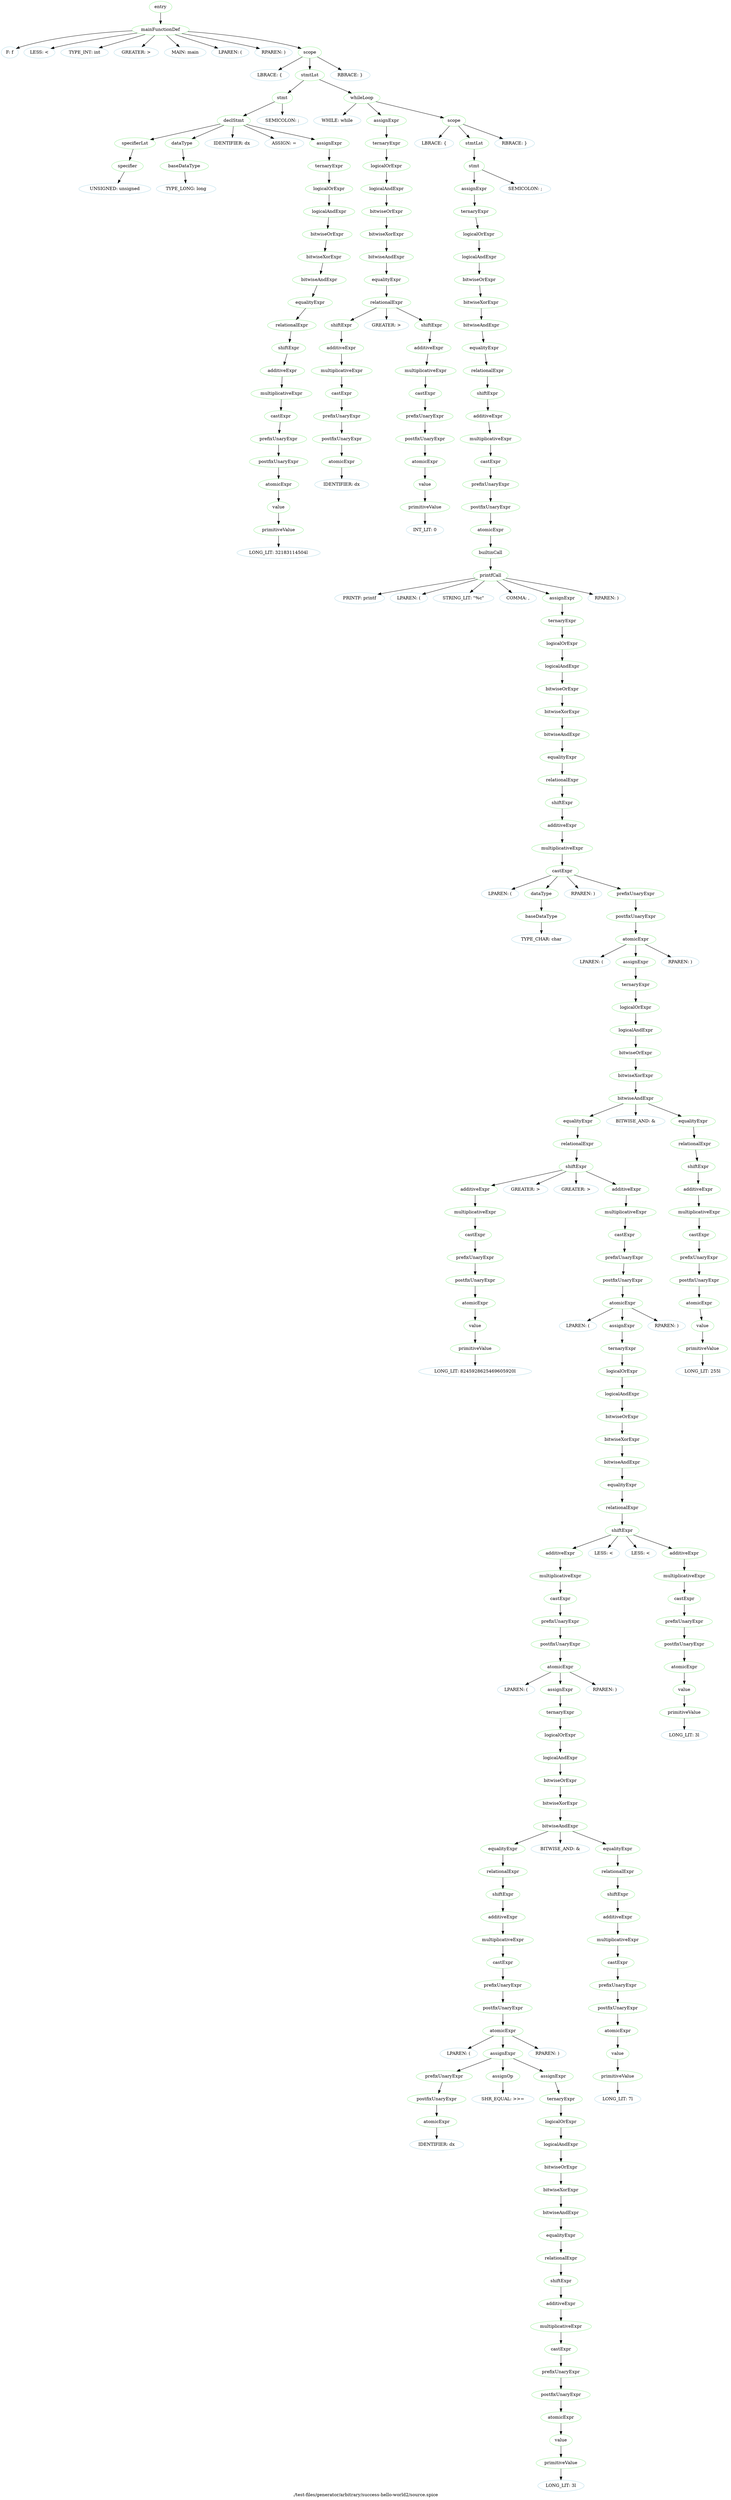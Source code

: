 digraph {
 rankdir="TB";
 label="./test-files/generator/arbitrary/success-hello-world2/source.spice";
 L3C0_entry [color="lightgreen",label="entry"];
 L3C0_mainFunctionDef [color="lightgreen",label="mainFunctionDef"];
 L3C0_entry -> L3C0_mainFunctionDef;
 L3C0 [color="lightblue",label="F: f"];
 L3C0_mainFunctionDef -> L3C0
 L3C1 [color="lightblue",label="LESS: <"];
 L3C0_mainFunctionDef -> L3C1
 L3C2 [color="lightblue",label="TYPE_INT: int"];
 L3C0_mainFunctionDef -> L3C2
 L3C5 [color="lightblue",label="GREATER: >"];
 L3C0_mainFunctionDef -> L3C5
 L3C7 [color="lightblue",label="MAIN: main"];
 L3C0_mainFunctionDef -> L3C7
 L3C11 [color="lightblue",label="LPAREN: ("];
 L3C0_mainFunctionDef -> L3C11
 L3C12 [color="lightblue",label="RPAREN: )"];
 L3C0_mainFunctionDef -> L3C12
 L3C14_scope [color="lightgreen",label="scope"];
 L3C0_mainFunctionDef -> L3C14_scope;
 L3C14 [color="lightblue",label="LBRACE: {"];
 L3C14_scope -> L3C14
 L4C4_stmtLst [color="lightgreen",label="stmtLst"];
 L3C14_scope -> L4C4_stmtLst;
 L4C4_stmt [color="lightgreen",label="stmt"];
 L4C4_stmtLst -> L4C4_stmt;
 L4C4_declStmt [color="lightgreen",label="declStmt"];
 L4C4_stmt -> L4C4_declStmt;
 L4C4_specifierLst [color="lightgreen",label="specifierLst"];
 L4C4_declStmt -> L4C4_specifierLst;
 L4C4_specifier [color="lightgreen",label="specifier"];
 L4C4_specifierLst -> L4C4_specifier;
 L4C4 [color="lightblue",label="UNSIGNED: unsigned"];
 L4C4_specifier -> L4C4
 L4C13_dataType [color="lightgreen",label="dataType"];
 L4C4_declStmt -> L4C13_dataType;
 L4C13_baseDataType [color="lightgreen",label="baseDataType"];
 L4C13_dataType -> L4C13_baseDataType;
 L4C13 [color="lightblue",label="TYPE_LONG: long"];
 L4C13_baseDataType -> L4C13
 L4C18 [color="lightblue",label="IDENTIFIER: dx"];
 L4C4_declStmt -> L4C18
 L4C21 [color="lightblue",label="ASSIGN: ="];
 L4C4_declStmt -> L4C21
 L4C23_assignExpr [color="lightgreen",label="assignExpr"];
 L4C4_declStmt -> L4C23_assignExpr;
 L4C23_ternaryExpr [color="lightgreen",label="ternaryExpr"];
 L4C23_assignExpr -> L4C23_ternaryExpr;
 L4C23_logicalOrExpr [color="lightgreen",label="logicalOrExpr"];
 L4C23_ternaryExpr -> L4C23_logicalOrExpr;
 L4C23_logicalAndExpr [color="lightgreen",label="logicalAndExpr"];
 L4C23_logicalOrExpr -> L4C23_logicalAndExpr;
 L4C23_bitwiseOrExpr [color="lightgreen",label="bitwiseOrExpr"];
 L4C23_logicalAndExpr -> L4C23_bitwiseOrExpr;
 L4C23_bitwiseXorExpr [color="lightgreen",label="bitwiseXorExpr"];
 L4C23_bitwiseOrExpr -> L4C23_bitwiseXorExpr;
 L4C23_bitwiseAndExpr [color="lightgreen",label="bitwiseAndExpr"];
 L4C23_bitwiseXorExpr -> L4C23_bitwiseAndExpr;
 L4C23_equalityExpr [color="lightgreen",label="equalityExpr"];
 L4C23_bitwiseAndExpr -> L4C23_equalityExpr;
 L4C23_relationalExpr [color="lightgreen",label="relationalExpr"];
 L4C23_equalityExpr -> L4C23_relationalExpr;
 L4C23_shiftExpr [color="lightgreen",label="shiftExpr"];
 L4C23_relationalExpr -> L4C23_shiftExpr;
 L4C23_additiveExpr [color="lightgreen",label="additiveExpr"];
 L4C23_shiftExpr -> L4C23_additiveExpr;
 L4C23_multiplicativeExpr [color="lightgreen",label="multiplicativeExpr"];
 L4C23_additiveExpr -> L4C23_multiplicativeExpr;
 L4C23_castExpr [color="lightgreen",label="castExpr"];
 L4C23_multiplicativeExpr -> L4C23_castExpr;
 L4C23_prefixUnaryExpr [color="lightgreen",label="prefixUnaryExpr"];
 L4C23_castExpr -> L4C23_prefixUnaryExpr;
 L4C23_postfixUnaryExpr [color="lightgreen",label="postfixUnaryExpr"];
 L4C23_prefixUnaryExpr -> L4C23_postfixUnaryExpr;
 L4C23_atomicExpr [color="lightgreen",label="atomicExpr"];
 L4C23_postfixUnaryExpr -> L4C23_atomicExpr;
 L4C23_value [color="lightgreen",label="value"];
 L4C23_atomicExpr -> L4C23_value;
 L4C23_primitiveValue [color="lightgreen",label="primitiveValue"];
 L4C23_value -> L4C23_primitiveValue;
 L4C23 [color="lightblue",label="LONG_LIT: 32183114504l"];
 L4C23_primitiveValue -> L4C23
 L4C35 [color="lightblue",label="SEMICOLON: ;"];
 L4C4_stmt -> L4C35
 L5C4_whileLoop [color="lightgreen",label="whileLoop"];
 L4C4_stmtLst -> L5C4_whileLoop;
 L5C4 [color="lightblue",label="WHILE: while"];
 L5C4_whileLoop -> L5C4
 L5C10_assignExpr [color="lightgreen",label="assignExpr"];
 L5C4_whileLoop -> L5C10_assignExpr;
 L5C10_ternaryExpr [color="lightgreen",label="ternaryExpr"];
 L5C10_assignExpr -> L5C10_ternaryExpr;
 L5C10_logicalOrExpr [color="lightgreen",label="logicalOrExpr"];
 L5C10_ternaryExpr -> L5C10_logicalOrExpr;
 L5C10_logicalAndExpr [color="lightgreen",label="logicalAndExpr"];
 L5C10_logicalOrExpr -> L5C10_logicalAndExpr;
 L5C10_bitwiseOrExpr [color="lightgreen",label="bitwiseOrExpr"];
 L5C10_logicalAndExpr -> L5C10_bitwiseOrExpr;
 L5C10_bitwiseXorExpr [color="lightgreen",label="bitwiseXorExpr"];
 L5C10_bitwiseOrExpr -> L5C10_bitwiseXorExpr;
 L5C10_bitwiseAndExpr [color="lightgreen",label="bitwiseAndExpr"];
 L5C10_bitwiseXorExpr -> L5C10_bitwiseAndExpr;
 L5C10_equalityExpr [color="lightgreen",label="equalityExpr"];
 L5C10_bitwiseAndExpr -> L5C10_equalityExpr;
 L5C10_relationalExpr [color="lightgreen",label="relationalExpr"];
 L5C10_equalityExpr -> L5C10_relationalExpr;
 L5C10_shiftExpr [color="lightgreen",label="shiftExpr"];
 L5C10_relationalExpr -> L5C10_shiftExpr;
 L5C10_additiveExpr [color="lightgreen",label="additiveExpr"];
 L5C10_shiftExpr -> L5C10_additiveExpr;
 L5C10_multiplicativeExpr [color="lightgreen",label="multiplicativeExpr"];
 L5C10_additiveExpr -> L5C10_multiplicativeExpr;
 L5C10_castExpr [color="lightgreen",label="castExpr"];
 L5C10_multiplicativeExpr -> L5C10_castExpr;
 L5C10_prefixUnaryExpr [color="lightgreen",label="prefixUnaryExpr"];
 L5C10_castExpr -> L5C10_prefixUnaryExpr;
 L5C10_postfixUnaryExpr [color="lightgreen",label="postfixUnaryExpr"];
 L5C10_prefixUnaryExpr -> L5C10_postfixUnaryExpr;
 L5C10_atomicExpr [color="lightgreen",label="atomicExpr"];
 L5C10_postfixUnaryExpr -> L5C10_atomicExpr;
 L5C10 [color="lightblue",label="IDENTIFIER: dx"];
 L5C10_atomicExpr -> L5C10
 L5C13 [color="lightblue",label="GREATER: >"];
 L5C10_relationalExpr -> L5C13
 L5C15_shiftExpr [color="lightgreen",label="shiftExpr"];
 L5C10_relationalExpr -> L5C15_shiftExpr;
 L5C15_additiveExpr [color="lightgreen",label="additiveExpr"];
 L5C15_shiftExpr -> L5C15_additiveExpr;
 L5C15_multiplicativeExpr [color="lightgreen",label="multiplicativeExpr"];
 L5C15_additiveExpr -> L5C15_multiplicativeExpr;
 L5C15_castExpr [color="lightgreen",label="castExpr"];
 L5C15_multiplicativeExpr -> L5C15_castExpr;
 L5C15_prefixUnaryExpr [color="lightgreen",label="prefixUnaryExpr"];
 L5C15_castExpr -> L5C15_prefixUnaryExpr;
 L5C15_postfixUnaryExpr [color="lightgreen",label="postfixUnaryExpr"];
 L5C15_prefixUnaryExpr -> L5C15_postfixUnaryExpr;
 L5C15_atomicExpr [color="lightgreen",label="atomicExpr"];
 L5C15_postfixUnaryExpr -> L5C15_atomicExpr;
 L5C15_value [color="lightgreen",label="value"];
 L5C15_atomicExpr -> L5C15_value;
 L5C15_primitiveValue [color="lightgreen",label="primitiveValue"];
 L5C15_value -> L5C15_primitiveValue;
 L5C15 [color="lightblue",label="INT_LIT: 0"];
 L5C15_primitiveValue -> L5C15
 L5C17_scope [color="lightgreen",label="scope"];
 L5C4_whileLoop -> L5C17_scope;
 L5C17 [color="lightblue",label="LBRACE: {"];
 L5C17_scope -> L5C17
 L6C8_stmtLst [color="lightgreen",label="stmtLst"];
 L5C17_scope -> L6C8_stmtLst;
 L6C8_stmt [color="lightgreen",label="stmt"];
 L6C8_stmtLst -> L6C8_stmt;
 L6C8_assignExpr [color="lightgreen",label="assignExpr"];
 L6C8_stmt -> L6C8_assignExpr;
 L6C8_ternaryExpr [color="lightgreen",label="ternaryExpr"];
 L6C8_assignExpr -> L6C8_ternaryExpr;
 L6C8_logicalOrExpr [color="lightgreen",label="logicalOrExpr"];
 L6C8_ternaryExpr -> L6C8_logicalOrExpr;
 L6C8_logicalAndExpr [color="lightgreen",label="logicalAndExpr"];
 L6C8_logicalOrExpr -> L6C8_logicalAndExpr;
 L6C8_bitwiseOrExpr [color="lightgreen",label="bitwiseOrExpr"];
 L6C8_logicalAndExpr -> L6C8_bitwiseOrExpr;
 L6C8_bitwiseXorExpr [color="lightgreen",label="bitwiseXorExpr"];
 L6C8_bitwiseOrExpr -> L6C8_bitwiseXorExpr;
 L6C8_bitwiseAndExpr [color="lightgreen",label="bitwiseAndExpr"];
 L6C8_bitwiseXorExpr -> L6C8_bitwiseAndExpr;
 L6C8_equalityExpr [color="lightgreen",label="equalityExpr"];
 L6C8_bitwiseAndExpr -> L6C8_equalityExpr;
 L6C8_relationalExpr [color="lightgreen",label="relationalExpr"];
 L6C8_equalityExpr -> L6C8_relationalExpr;
 L6C8_shiftExpr [color="lightgreen",label="shiftExpr"];
 L6C8_relationalExpr -> L6C8_shiftExpr;
 L6C8_additiveExpr [color="lightgreen",label="additiveExpr"];
 L6C8_shiftExpr -> L6C8_additiveExpr;
 L6C8_multiplicativeExpr [color="lightgreen",label="multiplicativeExpr"];
 L6C8_additiveExpr -> L6C8_multiplicativeExpr;
 L6C8_castExpr [color="lightgreen",label="castExpr"];
 L6C8_multiplicativeExpr -> L6C8_castExpr;
 L6C8_prefixUnaryExpr [color="lightgreen",label="prefixUnaryExpr"];
 L6C8_castExpr -> L6C8_prefixUnaryExpr;
 L6C8_postfixUnaryExpr [color="lightgreen",label="postfixUnaryExpr"];
 L6C8_prefixUnaryExpr -> L6C8_postfixUnaryExpr;
 L6C8_atomicExpr [color="lightgreen",label="atomicExpr"];
 L6C8_postfixUnaryExpr -> L6C8_atomicExpr;
 L6C8_builtinCall [color="lightgreen",label="builtinCall"];
 L6C8_atomicExpr -> L6C8_builtinCall;
 L6C8_printfCall [color="lightgreen",label="printfCall"];
 L6C8_builtinCall -> L6C8_printfCall;
 L6C8 [color="lightblue",label="PRINTF: printf"];
 L6C8_printfCall -> L6C8
 L6C14 [color="lightblue",label="LPAREN: ("];
 L6C8_printfCall -> L6C14
 L6C15 [color="lightblue",label="STRING_LIT: \"%c\""];
 L6C8_printfCall -> L6C15
 L6C19 [color="lightblue",label="COMMA: ,"];
 L6C8_printfCall -> L6C19
 L6C21_assignExpr [color="lightgreen",label="assignExpr"];
 L6C8_printfCall -> L6C21_assignExpr;
 L6C21_ternaryExpr [color="lightgreen",label="ternaryExpr"];
 L6C21_assignExpr -> L6C21_ternaryExpr;
 L6C21_logicalOrExpr [color="lightgreen",label="logicalOrExpr"];
 L6C21_ternaryExpr -> L6C21_logicalOrExpr;
 L6C21_logicalAndExpr [color="lightgreen",label="logicalAndExpr"];
 L6C21_logicalOrExpr -> L6C21_logicalAndExpr;
 L6C21_bitwiseOrExpr [color="lightgreen",label="bitwiseOrExpr"];
 L6C21_logicalAndExpr -> L6C21_bitwiseOrExpr;
 L6C21_bitwiseXorExpr [color="lightgreen",label="bitwiseXorExpr"];
 L6C21_bitwiseOrExpr -> L6C21_bitwiseXorExpr;
 L6C21_bitwiseAndExpr [color="lightgreen",label="bitwiseAndExpr"];
 L6C21_bitwiseXorExpr -> L6C21_bitwiseAndExpr;
 L6C21_equalityExpr [color="lightgreen",label="equalityExpr"];
 L6C21_bitwiseAndExpr -> L6C21_equalityExpr;
 L6C21_relationalExpr [color="lightgreen",label="relationalExpr"];
 L6C21_equalityExpr -> L6C21_relationalExpr;
 L6C21_shiftExpr [color="lightgreen",label="shiftExpr"];
 L6C21_relationalExpr -> L6C21_shiftExpr;
 L6C21_additiveExpr [color="lightgreen",label="additiveExpr"];
 L6C21_shiftExpr -> L6C21_additiveExpr;
 L6C21_multiplicativeExpr [color="lightgreen",label="multiplicativeExpr"];
 L6C21_additiveExpr -> L6C21_multiplicativeExpr;
 L6C21_castExpr [color="lightgreen",label="castExpr"];
 L6C21_multiplicativeExpr -> L6C21_castExpr;
 L6C21 [color="lightblue",label="LPAREN: ("];
 L6C21_castExpr -> L6C21
 L6C22_dataType [color="lightgreen",label="dataType"];
 L6C21_castExpr -> L6C22_dataType;
 L6C22_baseDataType [color="lightgreen",label="baseDataType"];
 L6C22_dataType -> L6C22_baseDataType;
 L6C22 [color="lightblue",label="TYPE_CHAR: char"];
 L6C22_baseDataType -> L6C22
 L6C26 [color="lightblue",label="RPAREN: )"];
 L6C21_castExpr -> L6C26
 L6C28_prefixUnaryExpr [color="lightgreen",label="prefixUnaryExpr"];
 L6C21_castExpr -> L6C28_prefixUnaryExpr;
 L6C28_postfixUnaryExpr [color="lightgreen",label="postfixUnaryExpr"];
 L6C28_prefixUnaryExpr -> L6C28_postfixUnaryExpr;
 L6C28_atomicExpr [color="lightgreen",label="atomicExpr"];
 L6C28_postfixUnaryExpr -> L6C28_atomicExpr;
 L6C28 [color="lightblue",label="LPAREN: ("];
 L6C28_atomicExpr -> L6C28
 L6C29_assignExpr [color="lightgreen",label="assignExpr"];
 L6C28_atomicExpr -> L6C29_assignExpr;
 L6C29_ternaryExpr [color="lightgreen",label="ternaryExpr"];
 L6C29_assignExpr -> L6C29_ternaryExpr;
 L6C29_logicalOrExpr [color="lightgreen",label="logicalOrExpr"];
 L6C29_ternaryExpr -> L6C29_logicalOrExpr;
 L6C29_logicalAndExpr [color="lightgreen",label="logicalAndExpr"];
 L6C29_logicalOrExpr -> L6C29_logicalAndExpr;
 L6C29_bitwiseOrExpr [color="lightgreen",label="bitwiseOrExpr"];
 L6C29_logicalAndExpr -> L6C29_bitwiseOrExpr;
 L6C29_bitwiseXorExpr [color="lightgreen",label="bitwiseXorExpr"];
 L6C29_bitwiseOrExpr -> L6C29_bitwiseXorExpr;
 L6C29_bitwiseAndExpr [color="lightgreen",label="bitwiseAndExpr"];
 L6C29_bitwiseXorExpr -> L6C29_bitwiseAndExpr;
 L6C29_equalityExpr [color="lightgreen",label="equalityExpr"];
 L6C29_bitwiseAndExpr -> L6C29_equalityExpr;
 L6C29_relationalExpr [color="lightgreen",label="relationalExpr"];
 L6C29_equalityExpr -> L6C29_relationalExpr;
 L6C29_shiftExpr [color="lightgreen",label="shiftExpr"];
 L6C29_relationalExpr -> L6C29_shiftExpr;
 L6C29_additiveExpr [color="lightgreen",label="additiveExpr"];
 L6C29_shiftExpr -> L6C29_additiveExpr;
 L6C29_multiplicativeExpr [color="lightgreen",label="multiplicativeExpr"];
 L6C29_additiveExpr -> L6C29_multiplicativeExpr;
 L6C29_castExpr [color="lightgreen",label="castExpr"];
 L6C29_multiplicativeExpr -> L6C29_castExpr;
 L6C29_prefixUnaryExpr [color="lightgreen",label="prefixUnaryExpr"];
 L6C29_castExpr -> L6C29_prefixUnaryExpr;
 L6C29_postfixUnaryExpr [color="lightgreen",label="postfixUnaryExpr"];
 L6C29_prefixUnaryExpr -> L6C29_postfixUnaryExpr;
 L6C29_atomicExpr [color="lightgreen",label="atomicExpr"];
 L6C29_postfixUnaryExpr -> L6C29_atomicExpr;
 L6C29_value [color="lightgreen",label="value"];
 L6C29_atomicExpr -> L6C29_value;
 L6C29_primitiveValue [color="lightgreen",label="primitiveValue"];
 L6C29_value -> L6C29_primitiveValue;
 L6C29 [color="lightblue",label="LONG_LIT: 8245928625469605920l"];
 L6C29_primitiveValue -> L6C29
 L6C50 [color="lightblue",label="GREATER: >"];
 L6C29_shiftExpr -> L6C50
 L6C51 [color="lightblue",label="GREATER: >"];
 L6C29_shiftExpr -> L6C51
 L6C53_additiveExpr [color="lightgreen",label="additiveExpr"];
 L6C29_shiftExpr -> L6C53_additiveExpr;
 L6C53_multiplicativeExpr [color="lightgreen",label="multiplicativeExpr"];
 L6C53_additiveExpr -> L6C53_multiplicativeExpr;
 L6C53_castExpr [color="lightgreen",label="castExpr"];
 L6C53_multiplicativeExpr -> L6C53_castExpr;
 L6C53_prefixUnaryExpr [color="lightgreen",label="prefixUnaryExpr"];
 L6C53_castExpr -> L6C53_prefixUnaryExpr;
 L6C53_postfixUnaryExpr [color="lightgreen",label="postfixUnaryExpr"];
 L6C53_prefixUnaryExpr -> L6C53_postfixUnaryExpr;
 L6C53_atomicExpr [color="lightgreen",label="atomicExpr"];
 L6C53_postfixUnaryExpr -> L6C53_atomicExpr;
 L6C53 [color="lightblue",label="LPAREN: ("];
 L6C53_atomicExpr -> L6C53
 L6C54_assignExpr [color="lightgreen",label="assignExpr"];
 L6C53_atomicExpr -> L6C54_assignExpr;
 L6C54_ternaryExpr [color="lightgreen",label="ternaryExpr"];
 L6C54_assignExpr -> L6C54_ternaryExpr;
 L6C54_logicalOrExpr [color="lightgreen",label="logicalOrExpr"];
 L6C54_ternaryExpr -> L6C54_logicalOrExpr;
 L6C54_logicalAndExpr [color="lightgreen",label="logicalAndExpr"];
 L6C54_logicalOrExpr -> L6C54_logicalAndExpr;
 L6C54_bitwiseOrExpr [color="lightgreen",label="bitwiseOrExpr"];
 L6C54_logicalAndExpr -> L6C54_bitwiseOrExpr;
 L6C54_bitwiseXorExpr [color="lightgreen",label="bitwiseXorExpr"];
 L6C54_bitwiseOrExpr -> L6C54_bitwiseXorExpr;
 L6C54_bitwiseAndExpr [color="lightgreen",label="bitwiseAndExpr"];
 L6C54_bitwiseXorExpr -> L6C54_bitwiseAndExpr;
 L6C54_equalityExpr [color="lightgreen",label="equalityExpr"];
 L6C54_bitwiseAndExpr -> L6C54_equalityExpr;
 L6C54_relationalExpr [color="lightgreen",label="relationalExpr"];
 L6C54_equalityExpr -> L6C54_relationalExpr;
 L6C54_shiftExpr [color="lightgreen",label="shiftExpr"];
 L6C54_relationalExpr -> L6C54_shiftExpr;
 L6C54_additiveExpr [color="lightgreen",label="additiveExpr"];
 L6C54_shiftExpr -> L6C54_additiveExpr;
 L6C54_multiplicativeExpr [color="lightgreen",label="multiplicativeExpr"];
 L6C54_additiveExpr -> L6C54_multiplicativeExpr;
 L6C54_castExpr [color="lightgreen",label="castExpr"];
 L6C54_multiplicativeExpr -> L6C54_castExpr;
 L6C54_prefixUnaryExpr [color="lightgreen",label="prefixUnaryExpr"];
 L6C54_castExpr -> L6C54_prefixUnaryExpr;
 L6C54_postfixUnaryExpr [color="lightgreen",label="postfixUnaryExpr"];
 L6C54_prefixUnaryExpr -> L6C54_postfixUnaryExpr;
 L6C54_atomicExpr [color="lightgreen",label="atomicExpr"];
 L6C54_postfixUnaryExpr -> L6C54_atomicExpr;
 L6C54 [color="lightblue",label="LPAREN: ("];
 L6C54_atomicExpr -> L6C54
 L6C55_assignExpr [color="lightgreen",label="assignExpr"];
 L6C54_atomicExpr -> L6C55_assignExpr;
 L6C55_ternaryExpr [color="lightgreen",label="ternaryExpr"];
 L6C55_assignExpr -> L6C55_ternaryExpr;
 L6C55_logicalOrExpr [color="lightgreen",label="logicalOrExpr"];
 L6C55_ternaryExpr -> L6C55_logicalOrExpr;
 L6C55_logicalAndExpr [color="lightgreen",label="logicalAndExpr"];
 L6C55_logicalOrExpr -> L6C55_logicalAndExpr;
 L6C55_bitwiseOrExpr [color="lightgreen",label="bitwiseOrExpr"];
 L6C55_logicalAndExpr -> L6C55_bitwiseOrExpr;
 L6C55_bitwiseXorExpr [color="lightgreen",label="bitwiseXorExpr"];
 L6C55_bitwiseOrExpr -> L6C55_bitwiseXorExpr;
 L6C55_bitwiseAndExpr [color="lightgreen",label="bitwiseAndExpr"];
 L6C55_bitwiseXorExpr -> L6C55_bitwiseAndExpr;
 L6C55_equalityExpr [color="lightgreen",label="equalityExpr"];
 L6C55_bitwiseAndExpr -> L6C55_equalityExpr;
 L6C55_relationalExpr [color="lightgreen",label="relationalExpr"];
 L6C55_equalityExpr -> L6C55_relationalExpr;
 L6C55_shiftExpr [color="lightgreen",label="shiftExpr"];
 L6C55_relationalExpr -> L6C55_shiftExpr;
 L6C55_additiveExpr [color="lightgreen",label="additiveExpr"];
 L6C55_shiftExpr -> L6C55_additiveExpr;
 L6C55_multiplicativeExpr [color="lightgreen",label="multiplicativeExpr"];
 L6C55_additiveExpr -> L6C55_multiplicativeExpr;
 L6C55_castExpr [color="lightgreen",label="castExpr"];
 L6C55_multiplicativeExpr -> L6C55_castExpr;
 L6C55_prefixUnaryExpr [color="lightgreen",label="prefixUnaryExpr"];
 L6C55_castExpr -> L6C55_prefixUnaryExpr;
 L6C55_postfixUnaryExpr [color="lightgreen",label="postfixUnaryExpr"];
 L6C55_prefixUnaryExpr -> L6C55_postfixUnaryExpr;
 L6C55_atomicExpr [color="lightgreen",label="atomicExpr"];
 L6C55_postfixUnaryExpr -> L6C55_atomicExpr;
 L6C55 [color="lightblue",label="LPAREN: ("];
 L6C55_atomicExpr -> L6C55
 L6C56_assignExpr [color="lightgreen",label="assignExpr"];
 L6C55_atomicExpr -> L6C56_assignExpr;
 L6C56_prefixUnaryExpr [color="lightgreen",label="prefixUnaryExpr"];
 L6C56_assignExpr -> L6C56_prefixUnaryExpr;
 L6C56_postfixUnaryExpr [color="lightgreen",label="postfixUnaryExpr"];
 L6C56_prefixUnaryExpr -> L6C56_postfixUnaryExpr;
 L6C56_atomicExpr [color="lightgreen",label="atomicExpr"];
 L6C56_postfixUnaryExpr -> L6C56_atomicExpr;
 L6C56 [color="lightblue",label="IDENTIFIER: dx"];
 L6C56_atomicExpr -> L6C56
 L6C59_assignOp [color="lightgreen",label="assignOp"];
 L6C56_assignExpr -> L6C59_assignOp;
 L6C59 [color="lightblue",label="SHR_EQUAL: >>="];
 L6C59_assignOp -> L6C59
 L6C63_assignExpr [color="lightgreen",label="assignExpr"];
 L6C56_assignExpr -> L6C63_assignExpr;
 L6C63_ternaryExpr [color="lightgreen",label="ternaryExpr"];
 L6C63_assignExpr -> L6C63_ternaryExpr;
 L6C63_logicalOrExpr [color="lightgreen",label="logicalOrExpr"];
 L6C63_ternaryExpr -> L6C63_logicalOrExpr;
 L6C63_logicalAndExpr [color="lightgreen",label="logicalAndExpr"];
 L6C63_logicalOrExpr -> L6C63_logicalAndExpr;
 L6C63_bitwiseOrExpr [color="lightgreen",label="bitwiseOrExpr"];
 L6C63_logicalAndExpr -> L6C63_bitwiseOrExpr;
 L6C63_bitwiseXorExpr [color="lightgreen",label="bitwiseXorExpr"];
 L6C63_bitwiseOrExpr -> L6C63_bitwiseXorExpr;
 L6C63_bitwiseAndExpr [color="lightgreen",label="bitwiseAndExpr"];
 L6C63_bitwiseXorExpr -> L6C63_bitwiseAndExpr;
 L6C63_equalityExpr [color="lightgreen",label="equalityExpr"];
 L6C63_bitwiseAndExpr -> L6C63_equalityExpr;
 L6C63_relationalExpr [color="lightgreen",label="relationalExpr"];
 L6C63_equalityExpr -> L6C63_relationalExpr;
 L6C63_shiftExpr [color="lightgreen",label="shiftExpr"];
 L6C63_relationalExpr -> L6C63_shiftExpr;
 L6C63_additiveExpr [color="lightgreen",label="additiveExpr"];
 L6C63_shiftExpr -> L6C63_additiveExpr;
 L6C63_multiplicativeExpr [color="lightgreen",label="multiplicativeExpr"];
 L6C63_additiveExpr -> L6C63_multiplicativeExpr;
 L6C63_castExpr [color="lightgreen",label="castExpr"];
 L6C63_multiplicativeExpr -> L6C63_castExpr;
 L6C63_prefixUnaryExpr [color="lightgreen",label="prefixUnaryExpr"];
 L6C63_castExpr -> L6C63_prefixUnaryExpr;
 L6C63_postfixUnaryExpr [color="lightgreen",label="postfixUnaryExpr"];
 L6C63_prefixUnaryExpr -> L6C63_postfixUnaryExpr;
 L6C63_atomicExpr [color="lightgreen",label="atomicExpr"];
 L6C63_postfixUnaryExpr -> L6C63_atomicExpr;
 L6C63_value [color="lightgreen",label="value"];
 L6C63_atomicExpr -> L6C63_value;
 L6C63_primitiveValue [color="lightgreen",label="primitiveValue"];
 L6C63_value -> L6C63_primitiveValue;
 L6C63 [color="lightblue",label="LONG_LIT: 3l"];
 L6C63_primitiveValue -> L6C63
 L6C65 [color="lightblue",label="RPAREN: )"];
 L6C55_atomicExpr -> L6C65
 L6C67 [color="lightblue",label="BITWISE_AND: &"];
 L6C55_bitwiseAndExpr -> L6C67
 L6C69_equalityExpr [color="lightgreen",label="equalityExpr"];
 L6C55_bitwiseAndExpr -> L6C69_equalityExpr;
 L6C69_relationalExpr [color="lightgreen",label="relationalExpr"];
 L6C69_equalityExpr -> L6C69_relationalExpr;
 L6C69_shiftExpr [color="lightgreen",label="shiftExpr"];
 L6C69_relationalExpr -> L6C69_shiftExpr;
 L6C69_additiveExpr [color="lightgreen",label="additiveExpr"];
 L6C69_shiftExpr -> L6C69_additiveExpr;
 L6C69_multiplicativeExpr [color="lightgreen",label="multiplicativeExpr"];
 L6C69_additiveExpr -> L6C69_multiplicativeExpr;
 L6C69_castExpr [color="lightgreen",label="castExpr"];
 L6C69_multiplicativeExpr -> L6C69_castExpr;
 L6C69_prefixUnaryExpr [color="lightgreen",label="prefixUnaryExpr"];
 L6C69_castExpr -> L6C69_prefixUnaryExpr;
 L6C69_postfixUnaryExpr [color="lightgreen",label="postfixUnaryExpr"];
 L6C69_prefixUnaryExpr -> L6C69_postfixUnaryExpr;
 L6C69_atomicExpr [color="lightgreen",label="atomicExpr"];
 L6C69_postfixUnaryExpr -> L6C69_atomicExpr;
 L6C69_value [color="lightgreen",label="value"];
 L6C69_atomicExpr -> L6C69_value;
 L6C69_primitiveValue [color="lightgreen",label="primitiveValue"];
 L6C69_value -> L6C69_primitiveValue;
 L6C69 [color="lightblue",label="LONG_LIT: 7l"];
 L6C69_primitiveValue -> L6C69
 L6C71 [color="lightblue",label="RPAREN: )"];
 L6C54_atomicExpr -> L6C71
 L6C73 [color="lightblue",label="LESS: <"];
 L6C54_shiftExpr -> L6C73
 L6C74 [color="lightblue",label="LESS: <"];
 L6C54_shiftExpr -> L6C74
 L6C76_additiveExpr [color="lightgreen",label="additiveExpr"];
 L6C54_shiftExpr -> L6C76_additiveExpr;
 L6C76_multiplicativeExpr [color="lightgreen",label="multiplicativeExpr"];
 L6C76_additiveExpr -> L6C76_multiplicativeExpr;
 L6C76_castExpr [color="lightgreen",label="castExpr"];
 L6C76_multiplicativeExpr -> L6C76_castExpr;
 L6C76_prefixUnaryExpr [color="lightgreen",label="prefixUnaryExpr"];
 L6C76_castExpr -> L6C76_prefixUnaryExpr;
 L6C76_postfixUnaryExpr [color="lightgreen",label="postfixUnaryExpr"];
 L6C76_prefixUnaryExpr -> L6C76_postfixUnaryExpr;
 L6C76_atomicExpr [color="lightgreen",label="atomicExpr"];
 L6C76_postfixUnaryExpr -> L6C76_atomicExpr;
 L6C76_value [color="lightgreen",label="value"];
 L6C76_atomicExpr -> L6C76_value;
 L6C76_primitiveValue [color="lightgreen",label="primitiveValue"];
 L6C76_value -> L6C76_primitiveValue;
 L6C76 [color="lightblue",label="LONG_LIT: 3l"];
 L6C76_primitiveValue -> L6C76
 L6C78 [color="lightblue",label="RPAREN: )"];
 L6C53_atomicExpr -> L6C78
 L6C80 [color="lightblue",label="BITWISE_AND: &"];
 L6C29_bitwiseAndExpr -> L6C80
 L6C82_equalityExpr [color="lightgreen",label="equalityExpr"];
 L6C29_bitwiseAndExpr -> L6C82_equalityExpr;
 L6C82_relationalExpr [color="lightgreen",label="relationalExpr"];
 L6C82_equalityExpr -> L6C82_relationalExpr;
 L6C82_shiftExpr [color="lightgreen",label="shiftExpr"];
 L6C82_relationalExpr -> L6C82_shiftExpr;
 L6C82_additiveExpr [color="lightgreen",label="additiveExpr"];
 L6C82_shiftExpr -> L6C82_additiveExpr;
 L6C82_multiplicativeExpr [color="lightgreen",label="multiplicativeExpr"];
 L6C82_additiveExpr -> L6C82_multiplicativeExpr;
 L6C82_castExpr [color="lightgreen",label="castExpr"];
 L6C82_multiplicativeExpr -> L6C82_castExpr;
 L6C82_prefixUnaryExpr [color="lightgreen",label="prefixUnaryExpr"];
 L6C82_castExpr -> L6C82_prefixUnaryExpr;
 L6C82_postfixUnaryExpr [color="lightgreen",label="postfixUnaryExpr"];
 L6C82_prefixUnaryExpr -> L6C82_postfixUnaryExpr;
 L6C82_atomicExpr [color="lightgreen",label="atomicExpr"];
 L6C82_postfixUnaryExpr -> L6C82_atomicExpr;
 L6C82_value [color="lightgreen",label="value"];
 L6C82_atomicExpr -> L6C82_value;
 L6C82_primitiveValue [color="lightgreen",label="primitiveValue"];
 L6C82_value -> L6C82_primitiveValue;
 L6C82 [color="lightblue",label="LONG_LIT: 255l"];
 L6C82_primitiveValue -> L6C82
 L6C86 [color="lightblue",label="RPAREN: )"];
 L6C28_atomicExpr -> L6C86
 L6C87 [color="lightblue",label="RPAREN: )"];
 L6C8_printfCall -> L6C87
 L6C88 [color="lightblue",label="SEMICOLON: ;"];
 L6C8_stmt -> L6C88
 L7C4 [color="lightblue",label="RBRACE: }"];
 L5C17_scope -> L7C4
 L8C0 [color="lightblue",label="RBRACE: }"];
 L3C14_scope -> L8C0
}